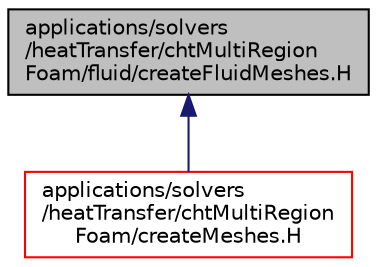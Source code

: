 digraph "applications/solvers/heatTransfer/chtMultiRegionFoam/fluid/createFluidMeshes.H"
{
  bgcolor="transparent";
  edge [fontname="Helvetica",fontsize="10",labelfontname="Helvetica",labelfontsize="10"];
  node [fontname="Helvetica",fontsize="10",shape=record];
  Node1 [label="applications/solvers\l/heatTransfer/chtMultiRegion\lFoam/fluid/createFluidMeshes.H",height=0.2,width=0.4,color="black", fillcolor="grey75", style="filled" fontcolor="black"];
  Node1 -> Node2 [dir="back",color="midnightblue",fontsize="10",style="solid",fontname="Helvetica"];
  Node2 [label="applications/solvers\l/heatTransfer/chtMultiRegion\lFoam/createMeshes.H",height=0.2,width=0.4,color="red",URL="$solvers_2heatTransfer_2chtMultiRegionFoam_2createMeshes_8H.html"];
}
